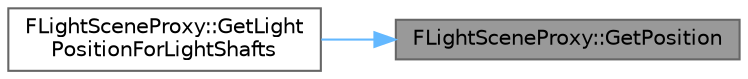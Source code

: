 digraph "FLightSceneProxy::GetPosition"
{
 // INTERACTIVE_SVG=YES
 // LATEX_PDF_SIZE
  bgcolor="transparent";
  edge [fontname=Helvetica,fontsize=10,labelfontname=Helvetica,labelfontsize=10];
  node [fontname=Helvetica,fontsize=10,shape=box,height=0.2,width=0.4];
  rankdir="RL";
  Node1 [id="Node000001",label="FLightSceneProxy::GetPosition",height=0.2,width=0.4,color="gray40", fillcolor="grey60", style="filled", fontcolor="black",tooltip=" "];
  Node1 -> Node2 [id="edge1_Node000001_Node000002",dir="back",color="steelblue1",style="solid",tooltip=" "];
  Node2 [id="Node000002",label="FLightSceneProxy::GetLight\lPositionForLightShafts",height=0.2,width=0.4,color="grey40", fillcolor="white", style="filled",URL="$d3/ded/classFLightSceneProxy.html#ae86f51b64b187bf6325a7613e5454395",tooltip=" "];
}

